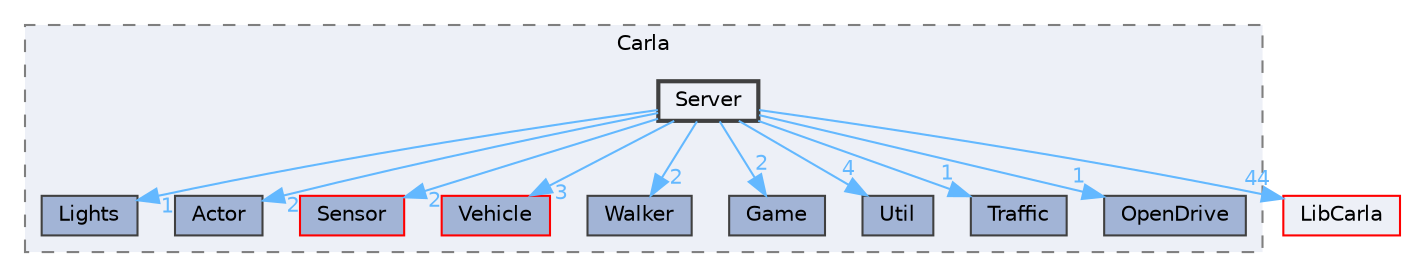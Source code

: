 digraph "Server"
{
 // INTERACTIVE_SVG=YES
 // LATEX_PDF_SIZE
  bgcolor="transparent";
  edge [fontname=Helvetica,fontsize=10,labelfontname=Helvetica,labelfontsize=10];
  node [fontname=Helvetica,fontsize=10,shape=box,height=0.2,width=0.4];
  compound=true
  subgraph clusterdir_8fc34afb5f07a67966c78bf5319f94ae {
    graph [ bgcolor="#edf0f7", pencolor="grey50", label="Carla", fontname=Helvetica,fontsize=10 style="filled,dashed", URL="dir_8fc34afb5f07a67966c78bf5319f94ae.html",tooltip=""]
  dir_300f092198dff90fa236d1c5a9b26b0c [label="Lights", fillcolor="#a2b4d6", color="grey25", style="filled", URL="dir_300f092198dff90fa236d1c5a9b26b0c.html",tooltip=""];
  dir_31691989b6ffa820edb06b9eb32cc520 [label="Actor", fillcolor="#a2b4d6", color="grey25", style="filled", URL="dir_31691989b6ffa820edb06b9eb32cc520.html",tooltip=""];
  dir_32df69f29a08a23c97cd630e5cd47b2e [label="Sensor", fillcolor="#a2b4d6", color="red", style="filled", URL="dir_32df69f29a08a23c97cd630e5cd47b2e.html",tooltip=""];
  dir_4d620431c9b0dc62fca23e1ed91a49b6 [label="Vehicle", fillcolor="#a2b4d6", color="red", style="filled", URL="dir_4d620431c9b0dc62fca23e1ed91a49b6.html",tooltip=""];
  dir_7a44753a182d2dd0cd15cfa7be7c0c89 [label="Walker", fillcolor="#a2b4d6", color="grey25", style="filled", URL="dir_7a44753a182d2dd0cd15cfa7be7c0c89.html",tooltip=""];
  dir_b708e75f0564cefaa95a07ef1c60fa1d [label="Game", fillcolor="#a2b4d6", color="grey25", style="filled", URL="dir_b708e75f0564cefaa95a07ef1c60fa1d.html",tooltip=""];
  dir_c0211e659583c36c301432102f960843 [label="Util", fillcolor="#a2b4d6", color="grey25", style="filled", URL="dir_c0211e659583c36c301432102f960843.html",tooltip=""];
  dir_cf78ae8ffd0f6192e117b8a1751c2bbd [label="Traffic", fillcolor="#a2b4d6", color="grey25", style="filled", URL="dir_cf78ae8ffd0f6192e117b8a1751c2bbd.html",tooltip=""];
  dir_d0b0d7f8e453984c2ffe9ea659d3c27f [label="OpenDrive", fillcolor="#a2b4d6", color="grey25", style="filled", URL="dir_d0b0d7f8e453984c2ffe9ea659d3c27f.html",tooltip=""];
  dir_4f477b896248adf10c6909a9eb9fb7d3 [label="Server", fillcolor="#edf0f7", color="grey25", style="filled,bold", URL="dir_4f477b896248adf10c6909a9eb9fb7d3.html",tooltip=""];
  }
  dir_1604d568fa4d964dfa9079b701bbfa07 [label="LibCarla", fillcolor="#edf0f7", color="red", style="filled", URL="dir_1604d568fa4d964dfa9079b701bbfa07.html",tooltip=""];
  dir_4f477b896248adf10c6909a9eb9fb7d3->dir_1604d568fa4d964dfa9079b701bbfa07 [headlabel="44", labeldistance=1.5 headhref="dir_000050_000020.html" href="dir_000050_000020.html" color="steelblue1" fontcolor="steelblue1"];
  dir_4f477b896248adf10c6909a9eb9fb7d3->dir_300f092198dff90fa236d1c5a9b26b0c [headlabel="1", labeldistance=1.5 headhref="dir_000050_000021.html" href="dir_000050_000021.html" color="steelblue1" fontcolor="steelblue1"];
  dir_4f477b896248adf10c6909a9eb9fb7d3->dir_31691989b6ffa820edb06b9eb32cc520 [headlabel="2", labeldistance=1.5 headhref="dir_000050_000000.html" href="dir_000050_000000.html" color="steelblue1" fontcolor="steelblue1"];
  dir_4f477b896248adf10c6909a9eb9fb7d3->dir_32df69f29a08a23c97cd630e5cd47b2e [headlabel="2", labeldistance=1.5 headhref="dir_000050_000048.html" href="dir_000050_000048.html" color="steelblue1" fontcolor="steelblue1"];
  dir_4f477b896248adf10c6909a9eb9fb7d3->dir_4d620431c9b0dc62fca23e1ed91a49b6 [headlabel="3", labeldistance=1.5 headhref="dir_000050_000071.html" href="dir_000050_000071.html" color="steelblue1" fontcolor="steelblue1"];
  dir_4f477b896248adf10c6909a9eb9fb7d3->dir_7a44753a182d2dd0cd15cfa7be7c0c89 [headlabel="2", labeldistance=1.5 headhref="dir_000050_000072.html" href="dir_000050_000072.html" color="steelblue1" fontcolor="steelblue1"];
  dir_4f477b896248adf10c6909a9eb9fb7d3->dir_b708e75f0564cefaa95a07ef1c60fa1d [headlabel="2", labeldistance=1.5 headhref="dir_000050_000017.html" href="dir_000050_000017.html" color="steelblue1" fontcolor="steelblue1"];
  dir_4f477b896248adf10c6909a9eb9fb7d3->dir_c0211e659583c36c301432102f960843 [headlabel="4", labeldistance=1.5 headhref="dir_000050_000068.html" href="dir_000050_000068.html" color="steelblue1" fontcolor="steelblue1"];
  dir_4f477b896248adf10c6909a9eb9fb7d3->dir_cf78ae8ffd0f6192e117b8a1751c2bbd [headlabel="1", labeldistance=1.5 headhref="dir_000050_000062.html" href="dir_000050_000062.html" color="steelblue1" fontcolor="steelblue1"];
  dir_4f477b896248adf10c6909a9eb9fb7d3->dir_d0b0d7f8e453984c2ffe9ea659d3c27f [headlabel="1", labeldistance=1.5 headhref="dir_000050_000033.html" href="dir_000050_000033.html" color="steelblue1" fontcolor="steelblue1"];
}
